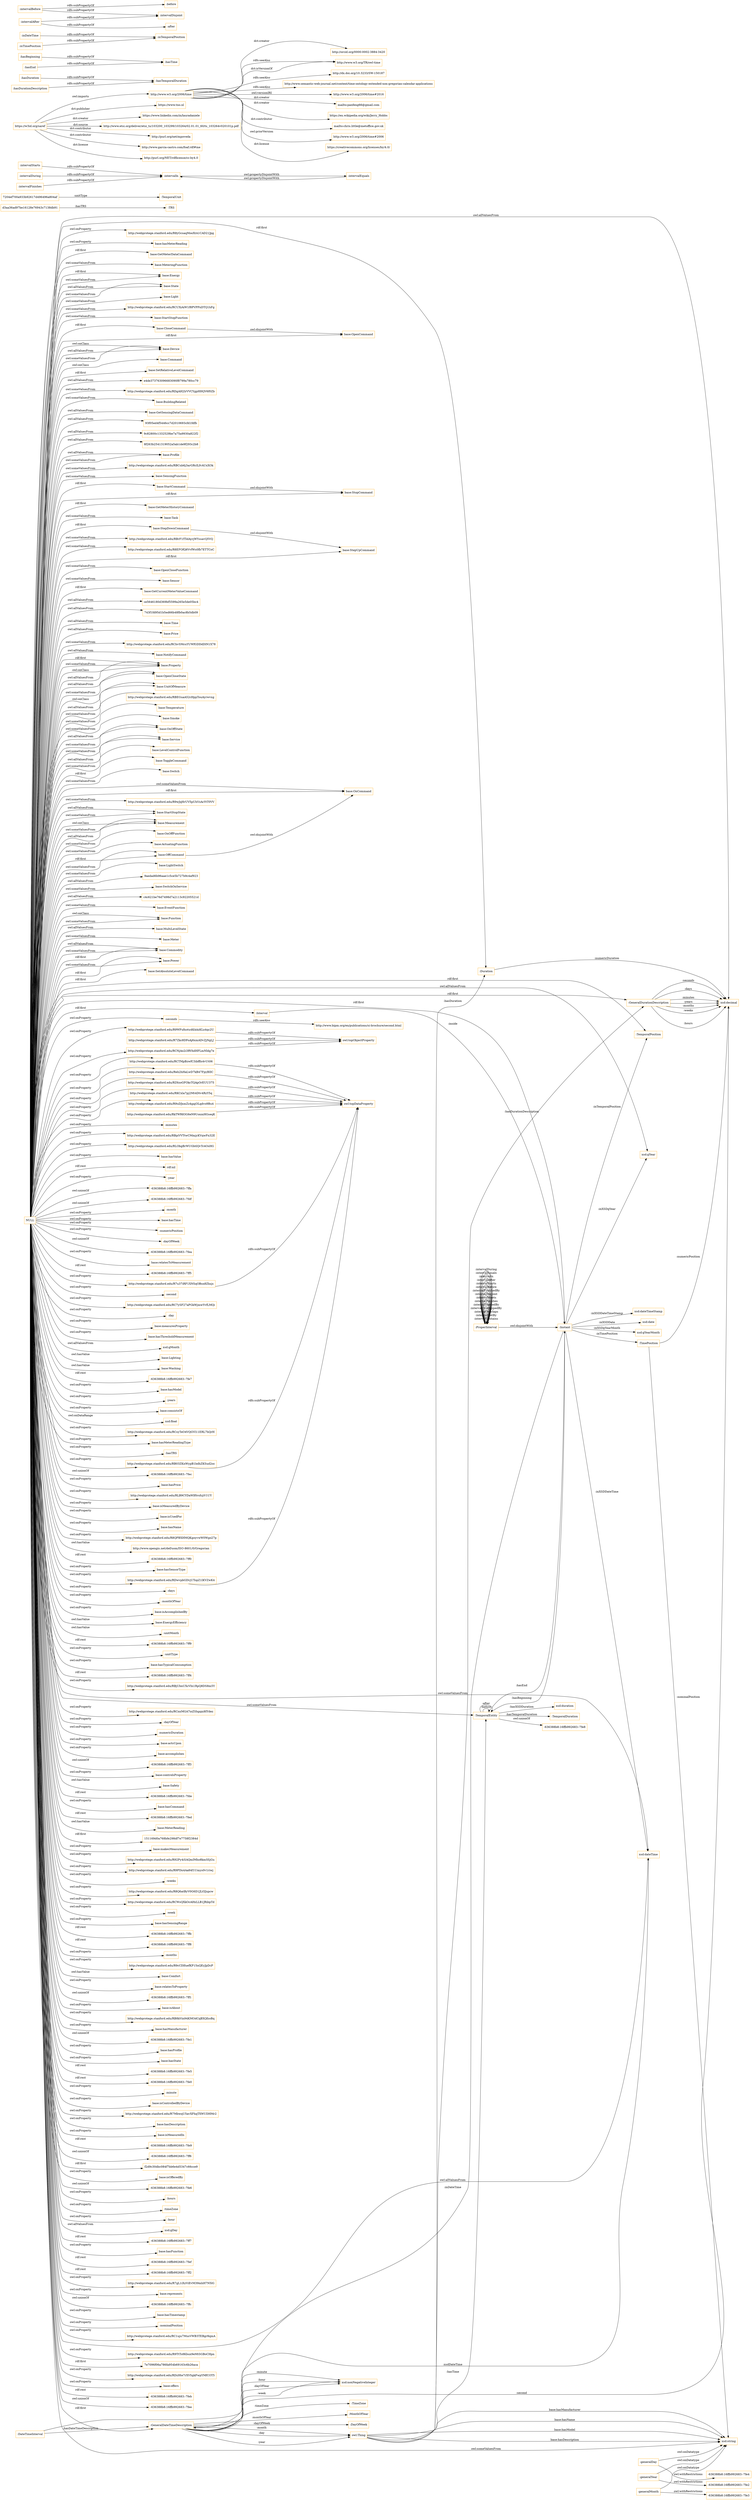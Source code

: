 digraph ar2dtool_diagram { 
rankdir=LR;
size="1501"
node [shape = rectangle, color="orange"]; "base:GetMeterDataCommand" "base:MeteringFunction" "base:Energy" "base:State" "base:Light" "http://webprotege.stanford.edu/RCUXiAiW1f8PVPPnDTQ1hFg" "base:StartStopFunction" "base:CloseCommand" "base:StopCommand" "base:Device" "base:Command" "base:SetRelativeLevelCommand" "e4de373763096683090f8799a780cc79" "http://webprotege.stanford.edu/RDgAH2IrVVCYgpHHQV6f0Zb" "base:BuildingRelated" "base:GetSensingDataCommand" "93f05ed4f5446cc7d2010693cfd1fdfb" "9c82800c1332529be7a75a9930a822f2" "8f263b2541319052a5ab1de9f293c2b8" "base:Profile" "http://webprotege.stanford.edu/RBCub6j3arGRcILfvAUxXOk" "base:SensingFunction" "base:StepDownCommand" "base:StartCommand" "base:GetMeterHistoryCommand" "base:Task" "base:OpenCommand" "http://webprotege.stanford.edu/RBrF1fTldAyrjWYssavQ5VQ" "http://webprotege.stanford.edu/R8EFOfQ6VvfWs0fb7ETTCoC" "base:StepUpCommand" "base:OpenCloseFunction" "base:Sensor" "base:GetCurrentMeterValueCommand" "ce5646180d369bf5599a265e5de05bc4" "743f1fd95d1b5ed66b48fb0ac8b5db09" "base:Time" "base:Price" "http://webprotege.stanford.edu/RChvSMcuYUWfGDDdDlN1X78" "base:NotifyCommand" "base:Property" "base:OpenCloseState" "base:UnitOfMeasure" "http://webprotege.stanford.edu/RBEGuaA52cHppTouAyrwvxg" "base:Temperature" "base:Smoke" "base:OnOffState" "base:Service" "base:LevelControlFunction" "base:ToggleCommand" "base:Switch" "base:OnCommand" "http://webprotege.stanford.edu/R9wJqHrUV5pUhVzAcYtT0VV" "base:StartStopState" "base:Measurement" "base:OnOffFunction" "base:ActuatingFunction" "base:OffCommand" "base:LightSwitch" "9aedad6b96aae1c5ce5b727b9c4af923" "base:SwitchOnService" "c4c621be76d7498d7a2113c92205521d" "base:EventFunction" "base:Function" "base:MultiLevelState" "base:Meter" "base:Commodity" "base:Power" "base:SetAbsoluteLevelCommand" ":TimeZone" ":GeneralDateTimeDescription" ":DateTimeInterval" ":TRS" ":TemporalDuration" ":Duration" ":GeneralDurationDescription" ":ProperInterval" ":TimePosition" ":TemporalPosition" ":Interval" ":TemporalEntity" "d3aa36ad97be16128e76943c7138db91" ":MonthOfYear" "7204ef700a933b92617d496496a804af" ":TemporalUnit" ":Instant" ":DayOfWeek" ; /*classes style*/
	"http://webprotege.stanford.edu/R9WFufxotu4KAAzKLx4qc2U" -> "owl:topObjectProperty" [ label = "rdfs:subPropertyOf" ];
	"http://webprotege.stanford.edu/RKCxla7pj2Mt4Dtv4RzY5q" -> "owl:topDataProperty" [ label = "rdfs:subPropertyOf" ];
	":intervalIn" -> ":intervalEquals" [ label = "owl:propertyDisjointWith" ];
	"http://www.w3.org/2006/time" -> "http://orcid.org/0000-0002-3884-3420" [ label = "dct:creator" ];
	"http://www.w3.org/2006/time" -> "http://www.w3.org/TR/owl-time" [ label = "rdfs:seeAlso" ];
	"http://www.w3.org/2006/time" -> "http://dx.doi.org/10.3233/SW-150187" [ label = "rdfs:seeAlso" ];
	"http://www.w3.org/2006/time" -> "http://www.semantic-web-journal.net/content/time-ontology-extended-non-gregorian-calendar-applications" [ label = "rdfs:seeAlso" ];
	"http://www.w3.org/2006/time" -> "http://www.w3.org/TR/owl-time" [ label = "dct:isVersionOf" ];
	"http://www.w3.org/2006/time" -> "http://www.w3.org/2006/time#2016" [ label = "owl:versionIRI" ];
	"http://www.w3.org/2006/time" -> "mailto:panfeng66@gmail.com" [ label = "dct:creator" ];
	"http://www.w3.org/2006/time" -> "https://en.wikipedia.org/wiki/Jerry_Hobbs" [ label = "dct:creator" ];
	"http://www.w3.org/2006/time" -> "mailto:chris.little@metoffice.gov.uk" [ label = "dct:contributor" ];
	"http://www.w3.org/2006/time" -> "http://www.w3.org/2006/time#2006" [ label = "owl:priorVersion" ];
	"http://www.w3.org/2006/time" -> "https://creativecommons.org/licenses/by/4.0/" [ label = "dct:license" ];
	":generalMonth" -> "-636388b8:16ffb992683:-7fe3" [ label = "owl:withRestrictions" ];
	":generalMonth" -> "xsd:string" [ label = "owl:onDatatype" ];
	":intervalStarts" -> ":intervalIn" [ label = "rdfs:subPropertyOf" ];
	"http://webprotege.stanford.edu/R9uDJxmZz4gajOLqdvo9Bu4" -> "owl:topDataProperty" [ label = "rdfs:subPropertyOf" ];
	"base:StartCommand" -> "base:StopCommand" [ label = "owl:disjointWith" ];
	"base:OffCommand" -> "base:OnCommand" [ label = "owl:disjointWith" ];
	":hasDuration" -> ":hasTemporalDuration" [ label = "rdfs:subPropertyOf" ];
	":ProperInterval" -> ":Instant" [ label = "owl:disjointWith" ];
	":hasBeginning" -> ":hasTime" [ label = "rdfs:subPropertyOf" ];
	":intervalEquals" -> ":intervalIn" [ label = "owl:propertyDisjointWith" ];
	":seconds" -> "http://www.bipm.org/en/publications/si-brochure/second.html" [ label = "rdfs:seeAlso" ];
	"http://webprotege.stanford.edu/RB03ZKnWypB1bdhZKSud2oc" -> "owl:topDataProperty" [ label = "rdfs:subPropertyOf" ];
	"http://webprotege.stanford.edu/R7Zkc8DFoAj6xmADvZjNgLJ" -> "owl:topObjectProperty" [ label = "rdfs:subPropertyOf" ];
	":intervalDuring" -> ":intervalIn" [ label = "rdfs:subPropertyOf" ];
	"http://webprotege.stanford.edu/RCNjAo2i3RVhdHFLmNIdg7e" -> "owl:topObjectProperty" [ label = "rdfs:subPropertyOf" ];
	"http://webprotege.stanford.edu/RkTWR83G6eN9UoxmHGseqK" -> "owl:topDataProperty" [ label = "rdfs:subPropertyOf" ];
	"http://webprotege.stanford.edu/RDwvpbGDvjUTopZ1lKVZwK4" -> "owl:topDataProperty" [ label = "rdfs:subPropertyOf" ];
	"http://webprotege.stanford.edu/RCTMpBzwfC3ibffls4vUt06" -> "owl:topDataProperty" [ label = "rdfs:subPropertyOf" ];
	"base:CloseCommand" -> "base:OpenCommand" [ label = "owl:disjointWith" ];
	":inDateTime" -> ":inTemporalPosition" [ label = "rdfs:subPropertyOf" ];
	":intervalFinishes" -> ":intervalIn" [ label = "rdfs:subPropertyOf" ];
	"NULL" -> "base:State" [ label = "owl:allValuesFrom" ];
	"NULL" -> ":minutes" [ label = "owl:onProperty" ];
	"NULL" -> "base:MultiLevelState" [ label = "owl:allValuesFrom" ];
	"NULL" -> "base:GetCurrentMeterValueCommand" [ label = "rdf:first" ];
	"NULL" -> "http://webprotege.stanford.edu/RBpiVVTtwCMmjyKVqwFn32E" [ label = "owl:onProperty" ];
	"NULL" -> "base:OpenCloseState" [ label = "owl:allValuesFrom" ];
	"NULL" -> "http://webprotege.stanford.edu/RLObgBrWUGbtlQvTc4OsHG" [ label = "owl:onProperty" ];
	"NULL" -> "base:Switch" [ label = "owl:someValuesFrom" ];
	"NULL" -> "base:hasValue" [ label = "owl:onProperty" ];
	"NULL" -> "rdf:nil" [ label = "rdf:rest" ];
	"NULL" -> ":year" [ label = "owl:onProperty" ];
	"NULL" -> ":GeneralDateTimeDescription" [ label = "rdf:first" ];
	"NULL" -> "-636388b8:16ffb992683:-7ffa" [ label = "owl:unionOf" ];
	"NULL" -> "-636388b8:16ffb992683:-7fdf" [ label = "owl:unionOf" ];
	"NULL" -> ":month" [ label = "owl:onProperty" ];
	"NULL" -> "base:hasTime" [ label = "owl:onProperty" ];
	"NULL" -> "9aedad6b96aae1c5ce5b727b9c4af923" [ label = "owl:allValuesFrom" ];
	"NULL" -> ":numericPosition" [ label = "owl:onProperty" ];
	"NULL" -> ":dayOfWeek" [ label = "owl:onProperty" ];
	"NULL" -> "-636388b8:16ffb992683:-7fea" [ label = "owl:unionOf" ];
	"NULL" -> "base:relatesToMeasurement" [ label = "owl:onProperty" ];
	"NULL" -> "-636388b8:16ffb992683:-7ff5" [ label = "rdf:rest" ];
	"NULL" -> "http://webprotege.stanford.edu/Reh2hHaLwD7kB47FpyBIIC" [ label = "owl:onProperty" ];
	"NULL" -> ":second" [ label = "owl:onProperty" ];
	"NULL" -> "http://webprotege.stanford.edu/RC7ySF27aPGkWjmwYvfLMQi" [ label = "owl:onProperty" ];
	"NULL" -> ":day" [ label = "owl:onProperty" ];
	"NULL" -> "base:measuresProperty" [ label = "owl:onProperty" ];
	"NULL" -> "base:Commodity" [ label = "rdf:first" ];
	"NULL" -> "base:hasThresholdMeasurement" [ label = "owl:onProperty" ];
	"NULL" -> "base:OnOffFunction" [ label = "owl:someValuesFrom" ];
	"NULL" -> "base:OnCommand" [ label = "owl:someValuesFrom" ];
	"NULL" -> "xsd:gMonth" [ label = "owl:allValuesFrom" ];
	"NULL" -> "base:Lighting" [ label = "owl:hasValue" ];
	"NULL" -> "93f05ed4f5446cc7d2010693cfd1fdfb" [ label = "owl:allValuesFrom" ];
	"NULL" -> "base:Washing" [ label = "owl:hasValue" ];
	"NULL" -> "743f1fd95d1b5ed66b48fb0ac8b5db09" [ label = "owl:allValuesFrom" ];
	"NULL" -> "base:Service" [ label = "owl:someValuesFrom" ];
	"NULL" -> "-636388b8:16ffb992683:-7fe7" [ label = "rdf:rest" ];
	"NULL" -> "base:StartCommand" [ label = "rdf:first" ];
	"NULL" -> "base:LevelControlFunction" [ label = "owl:someValuesFrom" ];
	"NULL" -> "base:hasModel" [ label = "owl:onProperty" ];
	"NULL" -> ":years" [ label = "owl:onProperty" ];
	"NULL" -> "base:consistsOf" [ label = "owl:onProperty" ];
	"NULL" -> "9c82800c1332529be7a75a9930a822f2" [ label = "owl:allValuesFrom" ];
	"NULL" -> "xsd:float" [ label = "owl:onDataRange" ];
	"NULL" -> "base:Device" [ label = "owl:allValuesFrom" ];
	"NULL" -> "http://webprotege.stanford.edu/RB03ZKnWypB1bdhZKSud2oc" [ label = "owl:onProperty" ];
	"NULL" -> "http://webprotege.stanford.edu/RCsyTeO4VQGVl11ERL7hQrH" [ label = "owl:onProperty" ];
	"NULL" -> "base:SetAbsoluteLevelCommand" [ label = "rdf:first" ];
	"NULL" -> "base:hasMeterReadingType" [ label = "owl:onProperty" ];
	"NULL" -> "base:Device" [ label = "owl:someValuesFrom" ];
	"NULL" -> "base:GetMeterHistoryCommand" [ label = "rdf:first" ];
	"NULL" -> ":hasTRS" [ label = "owl:onProperty" ];
	"NULL" -> "http://webprotege.stanford.edu/RZ6zoGFOkcTQApOrEUU375" [ label = "owl:onProperty" ];
	"NULL" -> "base:BuildingRelated" [ label = "owl:someValuesFrom" ];
	"NULL" -> "-636388b8:16ffb992683:-7fec" [ label = "owl:unionOf" ];
	"NULL" -> "base:hasPrice" [ label = "owl:onProperty" ];
	"NULL" -> "base:Property" [ label = "rdf:first" ];
	"NULL" -> "http://webprotege.stanford.edu/RLB9CYDaWlf0rsfcjiV1UY" [ label = "owl:onProperty" ];
	"NULL" -> "base:isMeasuredByDevice" [ label = "owl:onProperty" ];
	"NULL" -> "base:isUsedFor" [ label = "owl:onProperty" ];
	"NULL" -> "xsd:string" [ label = "owl:someValuesFrom" ];
	"NULL" -> "base:UnitOfMeasure" [ label = "owl:onClass" ];
	"NULL" -> "base:hasName" [ label = "owl:onProperty" ];
	"NULL" -> "base:GetSensingDataCommand" [ label = "owl:allValuesFrom" ];
	"NULL" -> "http://webprotege.stanford.edu/R8QPBXHMQKgoyvwW0Wgo27p" [ label = "owl:onProperty" ];
	"NULL" -> "base:Property" [ label = "owl:someValuesFrom" ];
	"NULL" -> "http://www.opengis.net/def/uom/ISO-8601/0/Gregorian" [ label = "owl:hasValue" ];
	"NULL" -> "base:Function" [ label = "owl:onClass" ];
	"NULL" -> "-636388b8:16ffb992683:-7ff0" [ label = "rdf:rest" ];
	"NULL" -> "base:Device" [ label = "owl:onClass" ];
	"NULL" -> "base:hasSensorType" [ label = "owl:onProperty" ];
	"NULL" -> "http://webprotege.stanford.edu/R7u37iRF1XNSqOBsn8Zhsjs" [ label = "owl:onProperty" ];
	"NULL" -> ":days" [ label = "owl:onProperty" ];
	"NULL" -> ":monthOfYear" [ label = "owl:onProperty" ];
	"NULL" -> "base:SetRelativeLevelCommand" [ label = "rdf:first" ];
	"NULL" -> "base:isAccomplishedBy" [ label = "owl:onProperty" ];
	"NULL" -> "base:EnergyEfficiency" [ label = "owl:hasValue" ];
	"NULL" -> ":unitMonth" [ label = "owl:hasValue" ];
	"NULL" -> "base:SwitchOnService" [ label = "owl:someValuesFrom" ];
	"NULL" -> "-636388b8:16ffb992683:-7ff9" [ label = "rdf:rest" ];
	"NULL" -> ":unitType" [ label = "owl:onProperty" ];
	"NULL" -> "base:hasTypicalConsumption" [ label = "owl:onProperty" ];
	"NULL" -> "-636388b8:16ffb992683:-7ff4" [ label = "rdf:rest" ];
	"NULL" -> "http://webprotege.stanford.edu/RBjUbnUXcVIn1RpQ8DS8m5Y" [ label = "owl:onProperty" ];
	"NULL" -> "base:Service" [ label = "owl:allValuesFrom" ];
	"NULL" -> "xsd:dateTime" [ label = "owl:someValuesFrom" ];
	"NULL" -> "http://webprotege.stanford.edu/RCnxMGA7ioZShgqxi8IYdez" [ label = "owl:onProperty" ];
	"NULL" -> "base:StartStopState" [ label = "owl:someValuesFrom" ];
	"NULL" -> ":dayOfYear" [ label = "owl:onProperty" ];
	"NULL" -> ":numericDuration" [ label = "owl:onProperty" ];
	"NULL" -> "base:actsUpon" [ label = "owl:onProperty" ];
	"NULL" -> "base:Measurement" [ label = "owl:allValuesFrom" ];
	"NULL" -> "base:Command" [ label = "owl:onClass" ];
	"NULL" -> "base:ActuatingFunction" [ label = "owl:someValuesFrom" ];
	"NULL" -> "base:accomplishes" [ label = "owl:onProperty" ];
	"NULL" -> "http://webprotege.stanford.edu/RDwvpbGDvjUTopZ1lKVZwK4" [ label = "owl:onProperty" ];
	"NULL" -> "base:CloseCommand" [ label = "rdf:first" ];
	"NULL" -> "base:Power" [ label = "owl:someValuesFrom" ];
	"NULL" -> "-636388b8:16ffb992683:-7ff3" [ label = "owl:unionOf" ];
	"NULL" -> "base:controlsProperty" [ label = "owl:onProperty" ];
	"NULL" -> "base:Safety" [ label = "owl:hasValue" ];
	"NULL" -> "base:Task" [ label = "owl:someValuesFrom" ];
	"NULL" -> "http://webprotege.stanford.edu/RChvSMcuYUWfGDDdDlN1X78" [ label = "owl:someValuesFrom" ];
	"NULL" -> "-636388b8:16ffb992683:-7fde" [ label = "rdf:rest" ];
	"NULL" -> "http://webprotege.stanford.edu/RBCub6j3arGRcILfvAUxXOk" [ label = "owl:someValuesFrom" ];
	"NULL" -> "base:Meter" [ label = "owl:someValuesFrom" ];
	"NULL" -> "base:hasCommand" [ label = "owl:onProperty" ];
	"NULL" -> "base:StepDownCommand" [ label = "rdf:first" ];
	"NULL" -> "-636388b8:16ffb992683:-7fed" [ label = "rdf:rest" ];
	"NULL" -> "base:MeterReading" [ label = "owl:hasValue" ];
	"NULL" -> "151169d0a768bfe298df7e7758f2384d" [ label = "rdf:first" ];
	"NULL" -> "base:makesMeasurement" [ label = "owl:onProperty" ];
	"NULL" -> "base:NotifyCommand" [ label = "owl:allValuesFrom" ];
	"NULL" -> "http://webprotege.stanford.edu/R92Py4iSAQmIMho8kmSSjGu" [ label = "owl:onProperty" ];
	"NULL" -> "http://webprotege.stanford.edu/R9PDn4Aa84f1Umys0v1riwj" [ label = "owl:onProperty" ];
	"NULL" -> ":TemporalEntity" [ label = "owl:someValuesFrom" ];
	"NULL" -> "base:Commodity" [ label = "owl:allValuesFrom" ];
	"NULL" -> "base:ToggleCommand" [ label = "rdf:first" ];
	"NULL" -> "c4c621be76d7498d7a2113c92205521d" [ label = "owl:allValuesFrom" ];
	"NULL" -> "ce5646180d369bf5599a265e5de05bc4" [ label = "owl:allValuesFrom" ];
	"NULL" -> "base:StopCommand" [ label = "rdf:first" ];
	"NULL" -> "e4de373763096683090f8799a780cc79" [ label = "owl:allValuesFrom" ];
	"NULL" -> ":weeks" [ label = "owl:onProperty" ];
	"NULL" -> "base:LightSwitch" [ label = "owl:someValuesFrom" ];
	"NULL" -> "base:OpenCommand" [ label = "rdf:first" ];
	"NULL" -> "http://webprotege.stanford.edu/R8Q6atByV0G6D1JLt5Jupcw" [ label = "owl:onProperty" ];
	"NULL" -> "base:StepUpCommand" [ label = "rdf:first" ];
	"NULL" -> "base:OffCommand" [ label = "rdf:first" ];
	"NULL" -> ":GeneralDurationDescription" [ label = "rdf:first" ];
	"NULL" -> "base:Profile" [ label = "owl:someValuesFrom" ];
	"NULL" -> "http://webprotege.stanford.edu/RCNjAo2i3RVhdHFLmNIdg7e" [ label = "owl:onProperty" ];
	"NULL" -> "http://webprotege.stanford.edu/RCWsQXkOcAHxLLB1JRibpTd" [ label = "owl:onProperty" ];
	"NULL" -> ":Duration" [ label = "rdf:first" ];
	"NULL" -> ":week" [ label = "owl:onProperty" ];
	"NULL" -> "http://webprotege.stanford.edu/RBEGuaA52cHppTouAyrwvxg" [ label = "owl:someValuesFrom" ];
	"NULL" -> "base:hasSensingRange" [ label = "owl:onProperty" ];
	"NULL" -> "base:Measurement" [ label = "owl:onClass" ];
	"NULL" -> "base:Function" [ label = "owl:someValuesFrom" ];
	"NULL" -> "-636388b8:16ffb992683:-7ffb" [ label = "rdf:rest" ];
	"NULL" -> "-636388b8:16ffb992683:-7ff8" [ label = "rdf:rest" ];
	"NULL" -> ":months" [ label = "owl:onProperty" ];
	"NULL" -> "base:Property" [ label = "owl:onClass" ];
	"NULL" -> "http://webprotege.stanford.edu/R9cCDlfuefKP15nQEyJpDcP" [ label = "owl:onProperty" ];
	"NULL" -> ":Interval" [ label = "rdf:first" ];
	"NULL" -> "base:Comfort" [ label = "owl:hasValue" ];
	"NULL" -> "base:relatesToProperty" [ label = "owl:onProperty" ];
	"NULL" -> "base:Property" [ label = "owl:allValuesFrom" ];
	"NULL" -> "base:Light" [ label = "owl:someValuesFrom" ];
	"NULL" -> "-636388b8:16ffb992683:-7ff1" [ label = "owl:unionOf" ];
	"NULL" -> ":seconds" [ label = "owl:onProperty" ];
	"NULL" -> "base:Sensor" [ label = "owl:someValuesFrom" ];
	"NULL" -> "base:isAbout" [ label = "owl:onProperty" ];
	"NULL" -> "xsd:dateTime" [ label = "owl:allValuesFrom" ];
	"NULL" -> "http://webprotege.stanford.edu/R9WFufxotu4KAAzKLx4qc2U" [ label = "owl:onProperty" ];
	"NULL" -> "http://webprotege.stanford.edu/RB8kVin94KMOdCqBXQfzoBq" [ label = "owl:onProperty" ];
	"NULL" -> "base:hasManufacturer" [ label = "owl:onProperty" ];
	"NULL" -> "base:StartStopState" [ label = "owl:allValuesFrom" ];
	"NULL" -> "-636388b8:16ffb992683:-7fe1" [ label = "owl:unionOf" ];
	"NULL" -> "base:hasProfile" [ label = "owl:onProperty" ];
	"NULL" -> "base:hasState" [ label = "owl:onProperty" ];
	"NULL" -> "-636388b8:16ffb992683:-7fe5" [ label = "rdf:rest" ];
	"NULL" -> "http://webprotege.stanford.edu/RCUXiAiW1f8PVPPnDTQ1hFg" [ label = "owl:someValuesFrom" ];
	"NULL" -> "-636388b8:16ffb992683:-7fe0" [ label = "rdf:rest" ];
	"NULL" -> "http://webprotege.stanford.edu/R8EFOfQ6VvfWs0fb7ETTCoC" [ label = "owl:someValuesFrom" ];
	"NULL" -> "http://webprotege.stanford.edu/R9uDJxmZz4gajOLqdvo9Bu4" [ label = "owl:onProperty" ];
	"NULL" -> "base:Temperature" [ label = "owl:someValuesFrom" ];
	"NULL" -> ":minute" [ label = "owl:onProperty" ];
	"NULL" -> "base:isControlledByDevice" [ label = "owl:onProperty" ];
	"NULL" -> "http://webprotege.stanford.edu/R7MbwqU5avXFhqTXWUDHMr2" [ label = "owl:onProperty" ];
	"NULL" -> "base:hasDescription" [ label = "owl:onProperty" ];
	"NULL" -> "http://webprotege.stanford.edu/RKCxla7pj2Mt4Dtv4RzY5q" [ label = "owl:onProperty" ];
	"NULL" -> "base:isMeasuredIn" [ label = "owl:onProperty" ];
	"NULL" -> "-636388b8:16ffb992683:-7fe9" [ label = "rdf:rest" ];
	"NULL" -> ":TemporalPosition" [ label = "rdf:first" ];
	"NULL" -> "base:Energy" [ label = "rdf:first" ];
	"NULL" -> "-636388b8:16ffb992683:-7ff6" [ label = "owl:unionOf" ];
	"NULL" -> "base:State" [ label = "owl:someValuesFrom" ];
	"NULL" -> "f2d9c30dbc084f7bb6e4d5347c66cce9" [ label = "rdf:first" ];
	"NULL" -> "base:isOfferedBy" [ label = "owl:onProperty" ];
	"NULL" -> "base:Time" [ label = "owl:allValuesFrom" ];
	"NULL" -> "-636388b8:16ffb992683:-7fe6" [ label = "owl:unionOf" ];
	"NULL" -> "base:OffCommand" [ label = "owl:someValuesFrom" ];
	"NULL" -> "base:Commodity" [ label = "owl:someValuesFrom" ];
	"NULL" -> "base:Power" [ label = "rdf:first" ];
	"NULL" -> "base:OnCommand" [ label = "rdf:first" ];
	"NULL" -> "base:GetMeterDataCommand" [ label = "rdf:first" ];
	"NULL" -> ":hours" [ label = "owl:onProperty" ];
	"NULL" -> "base:OpenCloseFunction" [ label = "owl:someValuesFrom" ];
	"NULL" -> ":timeZone" [ label = "owl:onProperty" ];
	"NULL" -> "base:Measurement" [ label = "owl:someValuesFrom" ];
	"NULL" -> "base:Energy" [ label = "owl:someValuesFrom" ];
	"NULL" -> ":hour" [ label = "owl:onProperty" ];
	"NULL" -> "xsd:gDay" [ label = "owl:allValuesFrom" ];
	"NULL" -> "base:UnitOfMeasure" [ label = "owl:allValuesFrom" ];
	"NULL" -> "-636388b8:16ffb992683:-7ff7" [ label = "rdf:rest" ];
	"NULL" -> "base:hasFunction" [ label = "owl:onProperty" ];
	"NULL" -> "http://webprotege.stanford.edu/RDgAH2IrVVCYgpHHQV6f0Zb" [ label = "owl:someValuesFrom" ];
	"NULL" -> "-636388b8:16ffb992683:-7fef" [ label = "rdf:rest" ];
	"NULL" -> "-636388b8:16ffb992683:-7ff2" [ label = "rdf:rest" ];
	"NULL" -> "base:SensingFunction" [ label = "owl:someValuesFrom" ];
	"NULL" -> "http://webprotege.stanford.edu/R7gL1iXzViEvM39mhH7N5lG" [ label = "owl:onProperty" ];
	"NULL" -> "base:represents" [ label = "owl:onProperty" ];
	"NULL" -> "xsd:decimal" [ label = "owl:allValuesFrom" ];
	"NULL" -> "-636388b8:16ffb992683:-7ffc" [ label = "owl:unionOf" ];
	"NULL" -> "base:Profile" [ label = "owl:allValuesFrom" ];
	"NULL" -> "http://webprotege.stanford.edu/R9wJqHrUV5pUhVzAcYtT0VV" [ label = "owl:someValuesFrom" ];
	"NULL" -> "http://webprotege.stanford.edu/RCTMpBzwfC3ibffls4vUt06" [ label = "owl:onProperty" ];
	"NULL" -> "base:StartStopFunction" [ label = "owl:someValuesFrom" ];
	"NULL" -> "base:hasTimestamp" [ label = "owl:onProperty" ];
	"NULL" -> "base:OnOffState" [ label = "owl:allValuesFrom" ];
	"NULL" -> ":nominalPosition" [ label = "owl:onProperty" ];
	"NULL" -> "base:MeteringFunction" [ label = "owl:someValuesFrom" ];
	"NULL" -> "http://webprotege.stanford.edu/RC1uju7MusVWB3TEBgr8qmA" [ label = "owl:onProperty" ];
	"NULL" -> "base:EventFunction" [ label = "owl:someValuesFrom" ];
	"NULL" -> "base:Price" [ label = "owl:allValuesFrom" ];
	"NULL" -> "xsd:gYear" [ label = "owl:allValuesFrom" ];
	"NULL" -> "8f263b2541319052a5ab1de9f293c2b8" [ label = "owl:allValuesFrom" ];
	"NULL" -> "base:OpenCloseState" [ label = "owl:someValuesFrom" ];
	"NULL" -> ":Instant" [ label = "rdf:first" ];
	"NULL" -> "http://webprotege.stanford.edu/R9TtTs8Kbux9eMtSGBoCHpn" [ label = "owl:onProperty" ];
	"NULL" -> "http://webprotege.stanford.edu/RBrF1fTldAyrjWYssavQ5VQ" [ label = "owl:someValuesFrom" ];
	"NULL" -> "7e7096f06a786fa954b69163c6b26aca" [ label = "rdf:first" ];
	"NULL" -> "http://webprotege.stanford.edu/RDzHte7rXVSgkFwpYMfCOT5" [ label = "owl:onProperty" ];
	"NULL" -> "base:Smoke" [ label = "owl:someValuesFrom" ];
	"NULL" -> "base:offers" [ label = "owl:onProperty" ];
	"NULL" -> "-636388b8:16ffb992683:-7feb" [ label = "rdf:rest" ];
	"NULL" -> "-636388b8:16ffb992683:-7fee" [ label = "owl:unionOf" ];
	"NULL" -> "http://webprotege.stanford.edu/R8yGcsaqMooXtA1CAD21Jpg" [ label = "owl:onProperty" ];
	"NULL" -> "base:OnOffState" [ label = "owl:someValuesFrom" ];
	"NULL" -> "base:hasMeterReading" [ label = "owl:onProperty" ];
	"base:StepDownCommand" -> "base:StepUpCommand" [ label = "owl:disjointWith" ];
	":intervalBefore" -> ":intervalDisjoint" [ label = "rdfs:subPropertyOf" ];
	":intervalBefore" -> ":before" [ label = "rdfs:subPropertyOf" ];
	":TemporalEntity" -> "-636388b8:16ffb992683:-7fe8" [ label = "owl:unionOf" ];
	":intervalAfter" -> ":intervalDisjoint" [ label = "rdfs:subPropertyOf" ];
	":intervalAfter" -> ":after" [ label = "rdfs:subPropertyOf" ];
	":hasEnd" -> ":hasTime" [ label = "rdfs:subPropertyOf" ];
	"http://webprotege.stanford.edu/Reh2hHaLwD7kB47FpyBIIC" -> "owl:topDataProperty" [ label = "rdfs:subPropertyOf" ];
	"http://webprotege.stanford.edu/RZ6zoGFOkcTQApOrEUU375" -> "owl:topDataProperty" [ label = "rdfs:subPropertyOf" ];
	"https://w3id.org/saref" -> "https://www.tno.nl" [ label = "dct:publisher" ];
	"https://w3id.org/saref" -> "https://www.linkedin.com/in/lauradaniele" [ label = "dct:creator" ];
	"https://w3id.org/saref" -> "http://www.etsi.org/deliver/etsi_ts/103200_103299/103264/02.01.01_60/ts_103264v020101p.pdf" [ label = "dct:source" ];
	"https://w3id.org/saref" -> "http://purl.org/net/mpoveda" [ label = "dct:contributor" ];
	"https://w3id.org/saref" -> "http://www.w3.org/2006/time" [ label = "owl:imports" ];
	"https://w3id.org/saref" -> "http://www.garcia-castro.com/foaf.rdf#me" [ label = "dct:contributor" ];
	"https://w3id.org/saref" -> "http://purl.org/NET/rdflicense/cc-by4.0" [ label = "dct:license" ];
	":inTimePosition" -> ":inTemporalPosition" [ label = "rdfs:subPropertyOf" ];
	":generalDay" -> "-636388b8:16ffb992683:-7fe4" [ label = "owl:withRestrictions" ];
	":generalDay" -> "xsd:string" [ label = "owl:onDatatype" ];
	":generalYear" -> "-636388b8:16ffb992683:-7fe2" [ label = "owl:withRestrictions" ];
	":generalYear" -> "xsd:string" [ label = "owl:onDatatype" ];
	":hasDurationDescription" -> ":hasTemporalDuration" [ label = "rdfs:subPropertyOf" ];
	"http://webprotege.stanford.edu/R7u37iRF1XNSqOBsn8Zhsjs" -> "owl:topDataProperty" [ label = "rdfs:subPropertyOf" ];
	"owl:Thing" -> "xsd:string" [ label = "base:hasName" ];
	":TimePosition" -> "xsd:string" [ label = ":nominalPosition" ];
	":GeneralDateTimeDescription" -> ":DayOfWeek" [ label = ":dayOfWeek" ];
	":TemporalEntity" -> ":Instant" [ label = ":hasEnd" ];
	":Instant" -> "xsd:gYear" [ label = ":inXSDgYear" ];
	":ProperInterval" -> ":ProperInterval" [ label = ":intervalContains" ];
	":TemporalEntity" -> ":Instant" [ label = ":hasBeginning" ];
	":GeneralDurationDescription" -> "xsd:decimal" [ label = ":hours" ];
	"7204ef700a933b92617d496496a804af" -> ":TemporalUnit" [ label = ":unitType" ];
	"owl:Thing" -> "xsd:string" [ label = "base:hasDescription" ];
	":GeneralDateTimeDescription" -> "owl:Thing" [ label = ":year" ];
	":ProperInterval" -> ":ProperInterval" [ label = ":intervalMetBy" ];
	":Instant" -> "xsd:dateTimeStamp" [ label = ":inXSDDateTimeStamp" ];
	"owl:Thing" -> ":GeneralDurationDescription" [ label = ":hasDurationDescription" ];
	"owl:Thing" -> "xsd:string" [ label = "base:hasManufacturer" ];
	":ProperInterval" -> ":ProperInterval" [ label = ":intervalOverlaps" ];
	":GeneralDurationDescription" -> "xsd:decimal" [ label = ":seconds" ];
	":Instant" -> "xsd:date" [ label = ":inXSDDate" ];
	":DateTimeInterval" -> "xsd:dateTime" [ label = ":xsdDateTime" ];
	":ProperInterval" -> ":ProperInterval" [ label = ":intervalOverlappedBy" ];
	":GeneralDateTimeDescription" -> ":TimeZone" [ label = ":timeZone" ];
	":Instant" -> ":TemporalPosition" [ label = ":inTemporalPosition" ];
	":GeneralDurationDescription" -> "xsd:decimal" [ label = ":days" ];
	"owl:Thing" -> ":TemporalEntity" [ label = ":hasTime" ];
	":ProperInterval" -> ":ProperInterval" [ label = ":intervalStartedBy" ];
	":Instant" -> "xsd:dateTime" [ label = ":inXSDDateTime" ];
	":Instant" -> "xsd:gYearMonth" [ label = ":inXSDgYearMonth" ];
	":Instant" -> ":GeneralDateTimeDescription" [ label = ":inDateTime" ];
	":TemporalEntity" -> "xsd:duration" [ label = ":hasXSDDuration" ];
	":GeneralDateTimeDescription" -> "xsd:nonNegativeInteger" [ label = ":minute" ];
	":GeneralDurationDescription" -> "xsd:decimal" [ label = ":minutes" ];
	":GeneralDateTimeDescription" -> "xsd:nonNegativeInteger" [ label = ":hour" ];
	":ProperInterval" -> ":ProperInterval" [ label = ":intervalFinishes" ];
	":Instant" -> ":TimePosition" [ label = ":inTimePosition" ];
	":GeneralDurationDescription" -> "xsd:decimal" [ label = ":years" ];
	":ProperInterval" -> ":ProperInterval" [ label = ":intervalMeets" ];
	"d3aa36ad97be16128e76943c7138db91" -> ":TRS" [ label = ":hasTRS" ];
	":GeneralDateTimeDescription" -> "xsd:nonNegativeInteger" [ label = ":dayOfYear" ];
	":GeneralDateTimeDescription" -> "xsd:nonNegativeInteger" [ label = ":week" ];
	"owl:Thing" -> ":Duration" [ label = ":hasDuration" ];
	":GeneralDurationDescription" -> "xsd:decimal" [ label = ":months" ];
	":TimePosition" -> "xsd:decimal" [ label = ":numericPosition" ];
	":TemporalEntity" -> ":TemporalDuration" [ label = ":hasTemporalDuration" ];
	":GeneralDateTimeDescription" -> "owl:Thing" [ label = ":month" ];
	":ProperInterval" -> ":ProperInterval" [ label = ":intervalDisjoint" ];
	":ProperInterval" -> ":ProperInterval" [ label = ":intervalFinishedBy" ];
	":TemporalEntity" -> ":TemporalEntity" [ label = ":before" ];
	"owl:Thing" -> "xsd:string" [ label = "base:hasModel" ];
	":ProperInterval" -> ":ProperInterval" [ label = ":intervalBefore" ];
	":GeneralDateTimeDescription" -> "xsd:decimal" [ label = ":second" ];
	":GeneralDurationDescription" -> "xsd:decimal" [ label = ":weeks" ];
	":TemporalEntity" -> ":TemporalEntity" [ label = ":after" ];
	":ProperInterval" -> ":ProperInterval" [ label = ":intervalStarts" ];
	":GeneralDateTimeDescription" -> ":MonthOfYear" [ label = ":monthOfYear" ];
	":ProperInterval" -> ":ProperInterval" [ label = ":intervalAfter" ];
	":Interval" -> ":Instant" [ label = ":inside" ];
	":GeneralDateTimeDescription" -> "owl:Thing" [ label = ":day" ];
	":DateTimeInterval" -> ":GeneralDateTimeDescription" [ label = ":hasDateTimeDescription" ];
	":ProperInterval" -> ":ProperInterval" [ label = ":intervalIn" ];
	":Duration" -> "xsd:decimal" [ label = ":numericDuration" ];
	":ProperInterval" -> ":ProperInterval" [ label = ":intervalEquals" ];
	":ProperInterval" -> ":ProperInterval" [ label = ":intervalDuring" ];

}
